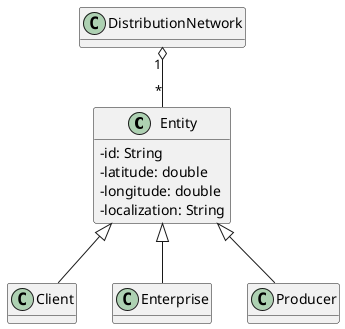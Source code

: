 @startuml DM

skinparam classAttributeIconSize 0
hide methods

class Entity {
  - id: String
  - latitude: double
  - longitude: double
  - localization: String
}

class Client {}
class Enterprise {}
class Producer {}

Entity <|-- Client
Entity <|-- Enterprise
Entity <|-- Producer

class DistributionNetwork {}

DistributionNetwork "1" o-- "*" Entity
@enduml
